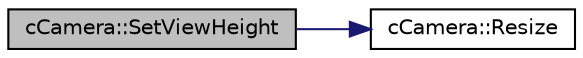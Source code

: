 digraph "cCamera::SetViewHeight"
{
 // LATEX_PDF_SIZE
  edge [fontname="Helvetica",fontsize="10",labelfontname="Helvetica",labelfontsize="10"];
  node [fontname="Helvetica",fontsize="10",shape=record];
  rankdir="LR";
  Node1 [label="cCamera::SetViewHeight",height=0.2,width=0.4,color="black", fillcolor="grey75", style="filled", fontcolor="black",tooltip=" "];
  Node1 -> Node2 [color="midnightblue",fontsize="10",style="solid",fontname="Helvetica"];
  Node2 [label="cCamera::Resize",height=0.2,width=0.4,color="black", fillcolor="white", style="filled",URL="$classc_camera.html#aec91e161b17330054d26b38f0df6df3a",tooltip=" "];
}
